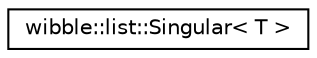 digraph G
{
  edge [fontname="Helvetica",fontsize="10",labelfontname="Helvetica",labelfontsize="10"];
  node [fontname="Helvetica",fontsize="10",shape=record];
  rankdir="LR";
  Node1 [label="wibble::list::Singular\< T \>",height=0.2,width=0.4,color="black", fillcolor="white", style="filled",URL="$structwibble_1_1list_1_1Singular.html"];
}
